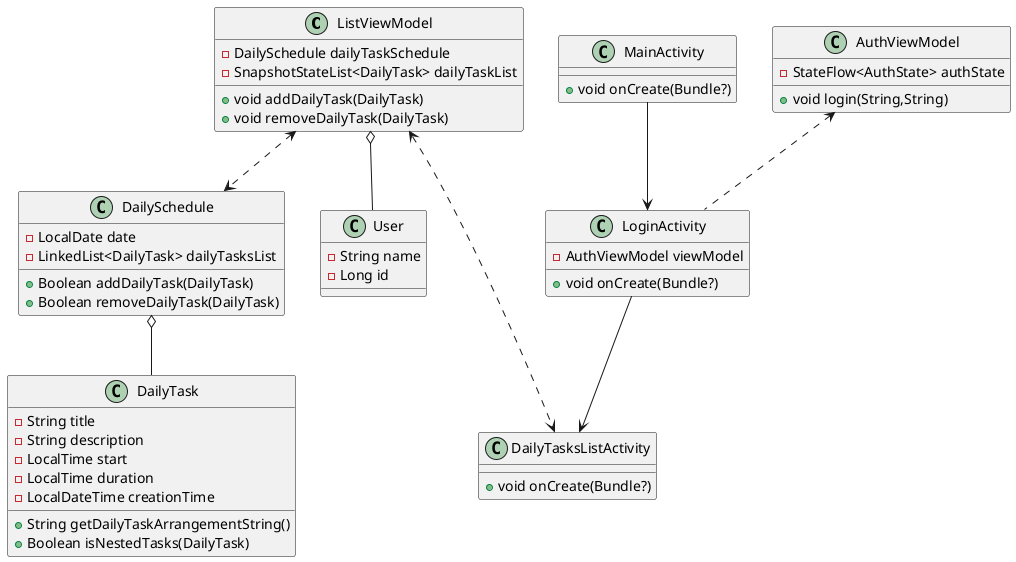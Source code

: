 @startuml
class ListViewModel {
- DailySchedule dailyTaskSchedule
- SnapshotStateList<DailyTask> dailyTaskList
+ void addDailyTask(DailyTask)
+ void removeDailyTask(DailyTask)
}


class MainActivity {
+ void onCreate(Bundle?)
}

class DailySchedule {
- LocalDate date
- LinkedList<DailyTask> dailyTasksList
+ Boolean addDailyTask(DailyTask)
+ Boolean removeDailyTask(DailyTask)
}


class AuthViewModel {
- StateFlow<AuthState> authState
+ void login(String,String)
}


class User {
- String name
- Long id
}

class DailyTask {
- String title
- String description
- LocalTime start
- LocalTime duration
- LocalDateTime creationTime
+ String getDailyTaskArrangementString()
+ Boolean isNestedTasks(DailyTask)
}

class DailyTasksListActivity {
+ void onCreate(Bundle?)
}

class LoginActivity {
- AuthViewModel viewModel
+ void onCreate(Bundle?)
}




DailySchedule o-- DailyTask
ListViewModel <..> DailySchedule
ListViewModel o-- User
'ViewModel <|-- ListViewModel
'ComponentActivity <|-- MainActivity
'ViewModel <|-- AuthViewModel
'ComponentActivity <|-- DailyTasksListActivity
'ComponentActivity <|-- LoginActivity
ListViewModel <...> DailyTasksListActivity
AuthViewModel <.. LoginActivity
MainActivity --> LoginActivity
LoginActivity --> DailyTasksListActivity
@enduml